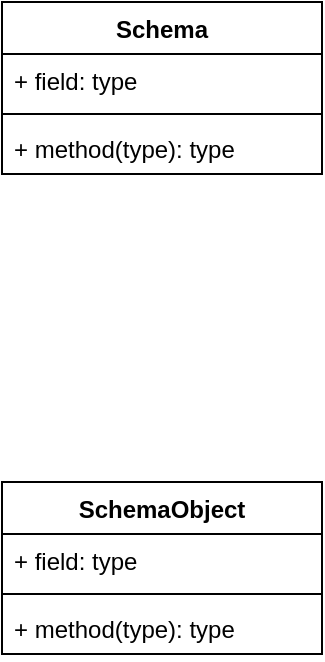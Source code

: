 <mxfile version="26.0.14">
  <diagram name="Page-1" id="F7TAFjMO90HufggsxTh6">
    <mxGraphModel dx="1341" dy="630" grid="1" gridSize="10" guides="1" tooltips="1" connect="1" arrows="1" fold="1" page="1" pageScale="1" pageWidth="1200" pageHeight="1600" math="0" shadow="0">
      <root>
        <mxCell id="0" />
        <mxCell id="1" parent="0" />
        <mxCell id="lZl3l_yecDzXOLW3B6Ro-1" value="Schema" style="swimlane;fontStyle=1;align=center;verticalAlign=top;childLayout=stackLayout;horizontal=1;startSize=26;horizontalStack=0;resizeParent=1;resizeParentMax=0;resizeLast=0;collapsible=1;marginBottom=0;whiteSpace=wrap;html=1;" vertex="1" parent="1">
          <mxGeometry x="480" y="80" width="160" height="86" as="geometry" />
        </mxCell>
        <mxCell id="lZl3l_yecDzXOLW3B6Ro-2" value="+ field: type" style="text;strokeColor=none;fillColor=none;align=left;verticalAlign=top;spacingLeft=4;spacingRight=4;overflow=hidden;rotatable=0;points=[[0,0.5],[1,0.5]];portConstraint=eastwest;whiteSpace=wrap;html=1;" vertex="1" parent="lZl3l_yecDzXOLW3B6Ro-1">
          <mxGeometry y="26" width="160" height="26" as="geometry" />
        </mxCell>
        <mxCell id="lZl3l_yecDzXOLW3B6Ro-3" value="" style="line;strokeWidth=1;fillColor=none;align=left;verticalAlign=middle;spacingTop=-1;spacingLeft=3;spacingRight=3;rotatable=0;labelPosition=right;points=[];portConstraint=eastwest;strokeColor=inherit;" vertex="1" parent="lZl3l_yecDzXOLW3B6Ro-1">
          <mxGeometry y="52" width="160" height="8" as="geometry" />
        </mxCell>
        <mxCell id="lZl3l_yecDzXOLW3B6Ro-4" value="+ method(type): type" style="text;strokeColor=none;fillColor=none;align=left;verticalAlign=top;spacingLeft=4;spacingRight=4;overflow=hidden;rotatable=0;points=[[0,0.5],[1,0.5]];portConstraint=eastwest;whiteSpace=wrap;html=1;" vertex="1" parent="lZl3l_yecDzXOLW3B6Ro-1">
          <mxGeometry y="60" width="160" height="26" as="geometry" />
        </mxCell>
        <mxCell id="lZl3l_yecDzXOLW3B6Ro-5" value="SchemaObject" style="swimlane;fontStyle=1;align=center;verticalAlign=top;childLayout=stackLayout;horizontal=1;startSize=26;horizontalStack=0;resizeParent=1;resizeParentMax=0;resizeLast=0;collapsible=1;marginBottom=0;whiteSpace=wrap;html=1;" vertex="1" parent="1">
          <mxGeometry x="480" y="320" width="160" height="86" as="geometry" />
        </mxCell>
        <mxCell id="lZl3l_yecDzXOLW3B6Ro-6" value="+ field: type" style="text;strokeColor=none;fillColor=none;align=left;verticalAlign=top;spacingLeft=4;spacingRight=4;overflow=hidden;rotatable=0;points=[[0,0.5],[1,0.5]];portConstraint=eastwest;whiteSpace=wrap;html=1;" vertex="1" parent="lZl3l_yecDzXOLW3B6Ro-5">
          <mxGeometry y="26" width="160" height="26" as="geometry" />
        </mxCell>
        <mxCell id="lZl3l_yecDzXOLW3B6Ro-7" value="" style="line;strokeWidth=1;fillColor=none;align=left;verticalAlign=middle;spacingTop=-1;spacingLeft=3;spacingRight=3;rotatable=0;labelPosition=right;points=[];portConstraint=eastwest;strokeColor=inherit;" vertex="1" parent="lZl3l_yecDzXOLW3B6Ro-5">
          <mxGeometry y="52" width="160" height="8" as="geometry" />
        </mxCell>
        <mxCell id="lZl3l_yecDzXOLW3B6Ro-8" value="+ method(type): type" style="text;strokeColor=none;fillColor=none;align=left;verticalAlign=top;spacingLeft=4;spacingRight=4;overflow=hidden;rotatable=0;points=[[0,0.5],[1,0.5]];portConstraint=eastwest;whiteSpace=wrap;html=1;" vertex="1" parent="lZl3l_yecDzXOLW3B6Ro-5">
          <mxGeometry y="60" width="160" height="26" as="geometry" />
        </mxCell>
      </root>
    </mxGraphModel>
  </diagram>
</mxfile>
